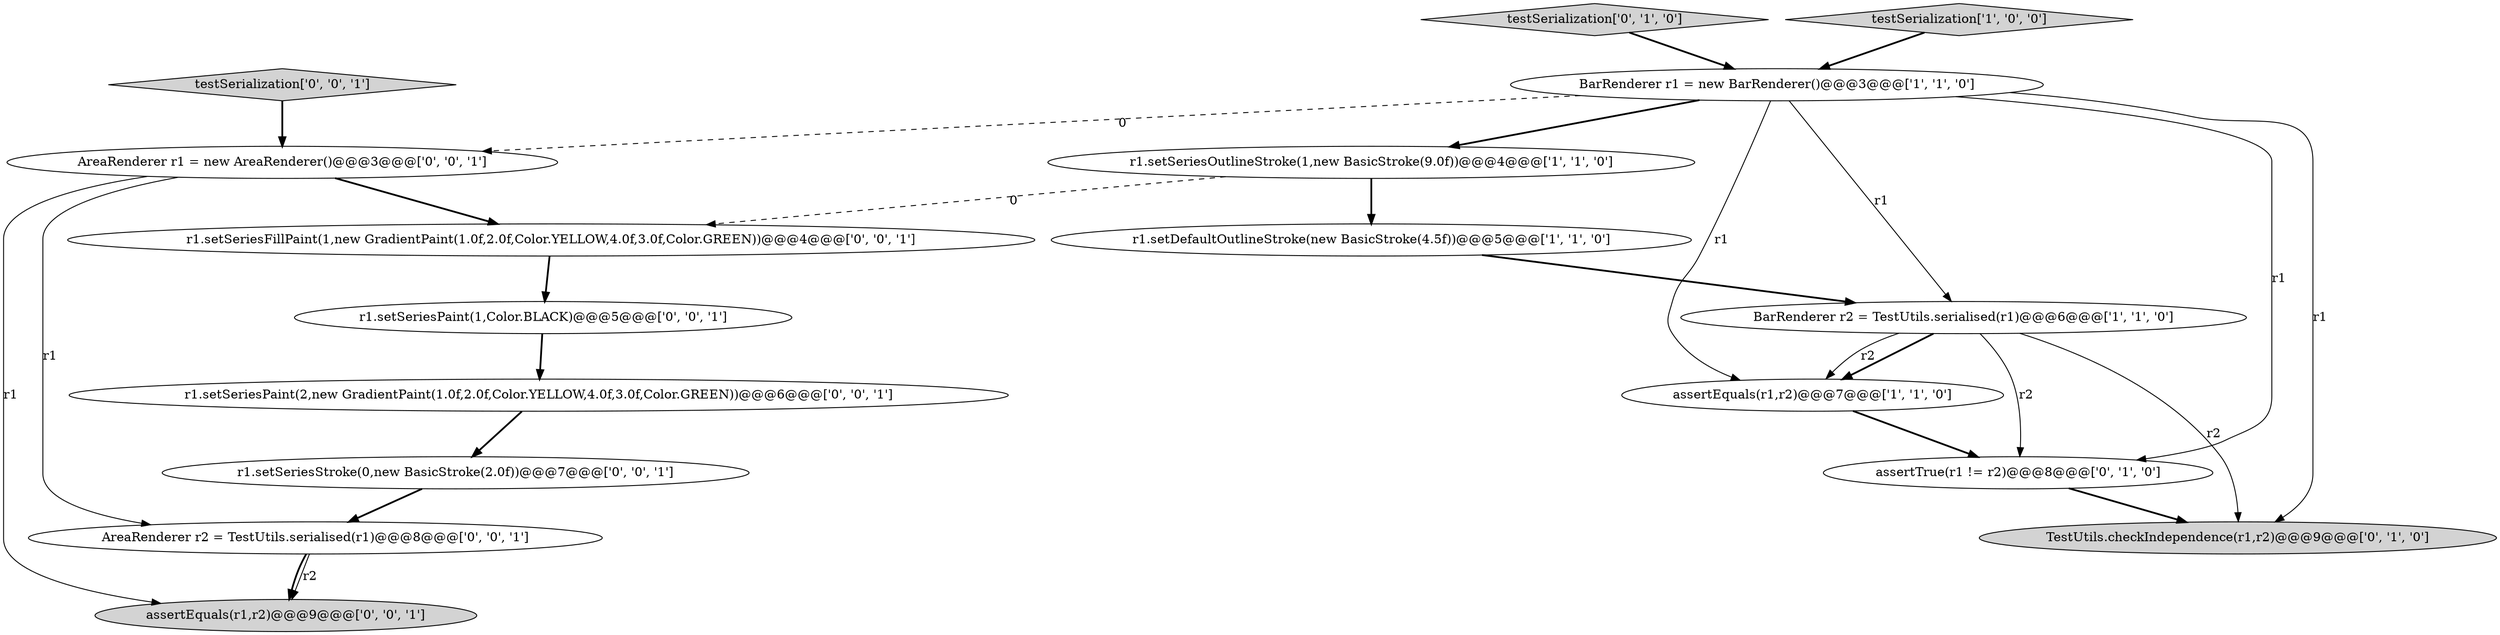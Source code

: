digraph {
13 [style = filled, label = "r1.setSeriesPaint(2,new GradientPaint(1.0f,2.0f,Color.YELLOW,4.0f,3.0f,Color.GREEN))@@@6@@@['0', '0', '1']", fillcolor = white, shape = ellipse image = "AAA0AAABBB3BBB"];
3 [style = filled, label = "r1.setSeriesOutlineStroke(1,new BasicStroke(9.0f))@@@4@@@['1', '1', '0']", fillcolor = white, shape = ellipse image = "AAA0AAABBB1BBB"];
6 [style = filled, label = "TestUtils.checkIndependence(r1,r2)@@@9@@@['0', '1', '0']", fillcolor = lightgray, shape = ellipse image = "AAA1AAABBB2BBB"];
7 [style = filled, label = "testSerialization['0', '1', '0']", fillcolor = lightgray, shape = diamond image = "AAA0AAABBB2BBB"];
11 [style = filled, label = "testSerialization['0', '0', '1']", fillcolor = lightgray, shape = diamond image = "AAA0AAABBB3BBB"];
1 [style = filled, label = "assertEquals(r1,r2)@@@7@@@['1', '1', '0']", fillcolor = white, shape = ellipse image = "AAA0AAABBB1BBB"];
8 [style = filled, label = "assertTrue(r1 != r2)@@@8@@@['0', '1', '0']", fillcolor = white, shape = ellipse image = "AAA1AAABBB2BBB"];
10 [style = filled, label = "r1.setSeriesStroke(0,new BasicStroke(2.0f))@@@7@@@['0', '0', '1']", fillcolor = white, shape = ellipse image = "AAA0AAABBB3BBB"];
12 [style = filled, label = "r1.setSeriesFillPaint(1,new GradientPaint(1.0f,2.0f,Color.YELLOW,4.0f,3.0f,Color.GREEN))@@@4@@@['0', '0', '1']", fillcolor = white, shape = ellipse image = "AAA0AAABBB3BBB"];
9 [style = filled, label = "AreaRenderer r2 = TestUtils.serialised(r1)@@@8@@@['0', '0', '1']", fillcolor = white, shape = ellipse image = "AAA0AAABBB3BBB"];
15 [style = filled, label = "AreaRenderer r1 = new AreaRenderer()@@@3@@@['0', '0', '1']", fillcolor = white, shape = ellipse image = "AAA0AAABBB3BBB"];
5 [style = filled, label = "testSerialization['1', '0', '0']", fillcolor = lightgray, shape = diamond image = "AAA0AAABBB1BBB"];
0 [style = filled, label = "BarRenderer r1 = new BarRenderer()@@@3@@@['1', '1', '0']", fillcolor = white, shape = ellipse image = "AAA0AAABBB1BBB"];
2 [style = filled, label = "r1.setDefaultOutlineStroke(new BasicStroke(4.5f))@@@5@@@['1', '1', '0']", fillcolor = white, shape = ellipse image = "AAA0AAABBB1BBB"];
16 [style = filled, label = "r1.setSeriesPaint(1,Color.BLACK)@@@5@@@['0', '0', '1']", fillcolor = white, shape = ellipse image = "AAA0AAABBB3BBB"];
4 [style = filled, label = "BarRenderer r2 = TestUtils.serialised(r1)@@@6@@@['1', '1', '0']", fillcolor = white, shape = ellipse image = "AAA0AAABBB1BBB"];
14 [style = filled, label = "assertEquals(r1,r2)@@@9@@@['0', '0', '1']", fillcolor = lightgray, shape = ellipse image = "AAA0AAABBB3BBB"];
4->8 [style = solid, label="r2"];
2->4 [style = bold, label=""];
3->2 [style = bold, label=""];
0->4 [style = solid, label="r1"];
10->9 [style = bold, label=""];
15->12 [style = bold, label=""];
0->8 [style = solid, label="r1"];
1->8 [style = bold, label=""];
0->3 [style = bold, label=""];
8->6 [style = bold, label=""];
11->15 [style = bold, label=""];
9->14 [style = solid, label="r2"];
16->13 [style = bold, label=""];
4->1 [style = bold, label=""];
12->16 [style = bold, label=""];
5->0 [style = bold, label=""];
15->9 [style = solid, label="r1"];
15->14 [style = solid, label="r1"];
7->0 [style = bold, label=""];
4->1 [style = solid, label="r2"];
9->14 [style = bold, label=""];
0->15 [style = dashed, label="0"];
13->10 [style = bold, label=""];
0->1 [style = solid, label="r1"];
3->12 [style = dashed, label="0"];
4->6 [style = solid, label="r2"];
0->6 [style = solid, label="r1"];
}
